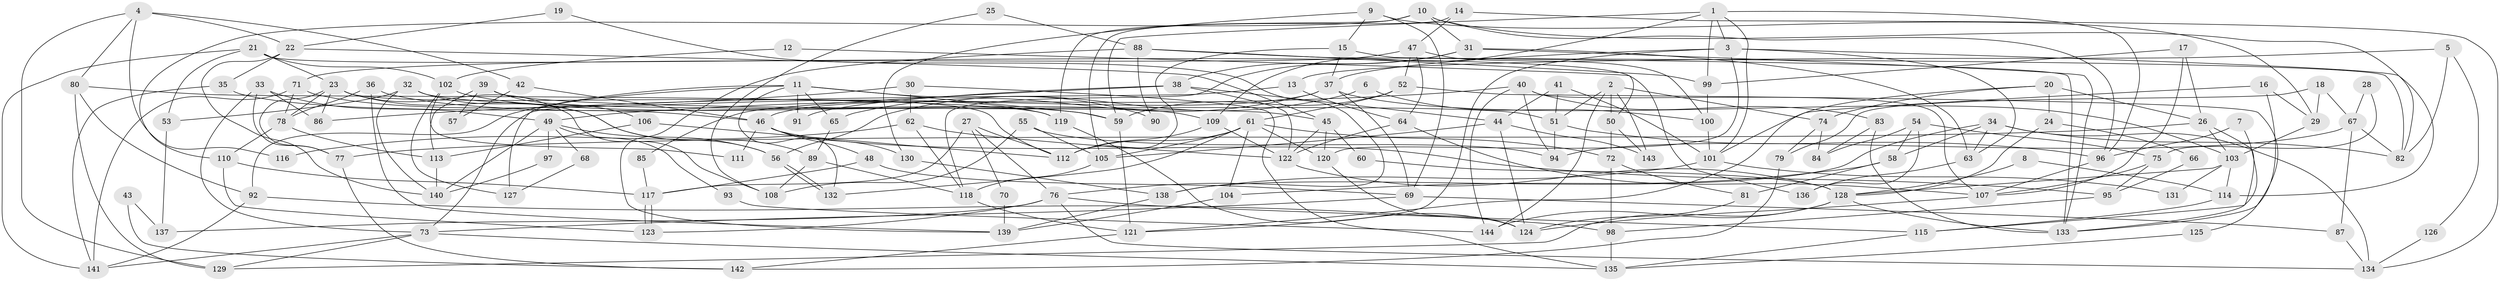 // Generated by graph-tools (version 1.1) at 2025/14/03/09/25 04:14:52]
// undirected, 144 vertices, 288 edges
graph export_dot {
graph [start="1"]
  node [color=gray90,style=filled];
  1;
  2;
  3;
  4;
  5;
  6;
  7;
  8;
  9;
  10;
  11;
  12;
  13;
  14;
  15;
  16;
  17;
  18;
  19;
  20;
  21;
  22;
  23;
  24;
  25;
  26;
  27;
  28;
  29;
  30;
  31;
  32;
  33;
  34;
  35;
  36;
  37;
  38;
  39;
  40;
  41;
  42;
  43;
  44;
  45;
  46;
  47;
  48;
  49;
  50;
  51;
  52;
  53;
  54;
  55;
  56;
  57;
  58;
  59;
  60;
  61;
  62;
  63;
  64;
  65;
  66;
  67;
  68;
  69;
  70;
  71;
  72;
  73;
  74;
  75;
  76;
  77;
  78;
  79;
  80;
  81;
  82;
  83;
  84;
  85;
  86;
  87;
  88;
  89;
  90;
  91;
  92;
  93;
  94;
  95;
  96;
  97;
  98;
  99;
  100;
  101;
  102;
  103;
  104;
  105;
  106;
  107;
  108;
  109;
  110;
  111;
  112;
  113;
  114;
  115;
  116;
  117;
  118;
  119;
  120;
  121;
  122;
  123;
  124;
  125;
  126;
  127;
  128;
  129;
  130;
  131;
  132;
  133;
  134;
  135;
  136;
  137;
  138;
  139;
  140;
  141;
  142;
  143;
  144;
  1 -- 109;
  1 -- 99;
  1 -- 3;
  1 -- 59;
  1 -- 96;
  1 -- 101;
  2 -- 50;
  2 -- 51;
  2 -- 74;
  2 -- 143;
  2 -- 144;
  3 -- 120;
  3 -- 37;
  3 -- 63;
  3 -- 114;
  3 -- 121;
  4 -- 22;
  4 -- 80;
  4 -- 42;
  4 -- 116;
  4 -- 129;
  5 -- 13;
  5 -- 82;
  5 -- 126;
  6 -- 56;
  6 -- 100;
  7 -- 96;
  7 -- 115;
  8 -- 128;
  8 -- 114;
  9 -- 15;
  9 -- 130;
  9 -- 29;
  9 -- 69;
  10 -- 119;
  10 -- 82;
  10 -- 31;
  10 -- 96;
  10 -- 110;
  11 -- 59;
  11 -- 65;
  11 -- 90;
  11 -- 91;
  11 -- 92;
  11 -- 127;
  11 -- 132;
  12 -- 102;
  12 -- 50;
  13 -- 73;
  13 -- 64;
  14 -- 47;
  14 -- 105;
  14 -- 134;
  15 -- 37;
  15 -- 112;
  15 -- 82;
  16 -- 133;
  16 -- 101;
  16 -- 29;
  17 -- 107;
  17 -- 26;
  17 -- 99;
  18 -- 29;
  18 -- 67;
  18 -- 79;
  19 -- 22;
  19 -- 76;
  20 -- 26;
  20 -- 74;
  20 -- 24;
  20 -- 121;
  21 -- 23;
  21 -- 141;
  21 -- 53;
  21 -- 102;
  21 -- 136;
  22 -- 35;
  22 -- 140;
  22 -- 45;
  23 -- 112;
  23 -- 78;
  23 -- 77;
  23 -- 86;
  23 -- 89;
  23 -- 108;
  24 -- 128;
  24 -- 66;
  25 -- 108;
  25 -- 88;
  26 -- 103;
  26 -- 77;
  26 -- 133;
  27 -- 117;
  27 -- 76;
  27 -- 70;
  27 -- 112;
  28 -- 75;
  28 -- 67;
  29 -- 103;
  30 -- 135;
  30 -- 62;
  30 -- 86;
  31 -- 63;
  31 -- 38;
  31 -- 118;
  31 -- 133;
  32 -- 51;
  32 -- 140;
  32 -- 53;
  32 -- 56;
  33 -- 49;
  33 -- 86;
  33 -- 73;
  33 -- 77;
  34 -- 63;
  34 -- 82;
  34 -- 58;
  34 -- 134;
  34 -- 138;
  35 -- 141;
  35 -- 46;
  36 -- 78;
  36 -- 59;
  36 -- 139;
  37 -- 103;
  37 -- 46;
  37 -- 65;
  37 -- 69;
  38 -- 44;
  38 -- 85;
  38 -- 91;
  38 -- 122;
  39 -- 45;
  39 -- 106;
  39 -- 57;
  39 -- 113;
  40 -- 144;
  40 -- 94;
  40 -- 49;
  40 -- 83;
  40 -- 107;
  41 -- 101;
  41 -- 44;
  41 -- 51;
  42 -- 46;
  42 -- 57;
  43 -- 142;
  43 -- 137;
  44 -- 124;
  44 -- 105;
  44 -- 143;
  45 -- 122;
  45 -- 60;
  45 -- 120;
  46 -- 95;
  46 -- 48;
  46 -- 111;
  46 -- 130;
  47 -- 52;
  47 -- 64;
  47 -- 71;
  47 -- 100;
  48 -- 69;
  48 -- 117;
  49 -- 56;
  49 -- 68;
  49 -- 93;
  49 -- 97;
  49 -- 140;
  50 -- 72;
  50 -- 143;
  51 -- 96;
  51 -- 94;
  52 -- 59;
  52 -- 61;
  52 -- 125;
  53 -- 137;
  54 -- 84;
  54 -- 58;
  54 -- 75;
  54 -- 136;
  55 -- 108;
  55 -- 105;
  55 -- 94;
  56 -- 132;
  56 -- 132;
  58 -- 104;
  58 -- 81;
  59 -- 121;
  60 -- 128;
  61 -- 72;
  61 -- 132;
  61 -- 104;
  61 -- 105;
  61 -- 112;
  61 -- 120;
  62 -- 118;
  62 -- 122;
  62 -- 116;
  63 -- 136;
  64 -- 122;
  64 -- 107;
  65 -- 89;
  66 -- 95;
  67 -- 94;
  67 -- 87;
  67 -- 82;
  68 -- 127;
  69 -- 73;
  69 -- 87;
  70 -- 139;
  71 -- 141;
  71 -- 78;
  71 -- 119;
  72 -- 98;
  72 -- 81;
  73 -- 129;
  73 -- 135;
  73 -- 141;
  74 -- 79;
  74 -- 84;
  75 -- 107;
  75 -- 95;
  76 -- 123;
  76 -- 134;
  76 -- 115;
  76 -- 137;
  77 -- 142;
  78 -- 110;
  78 -- 113;
  79 -- 142;
  80 -- 119;
  80 -- 129;
  80 -- 92;
  81 -- 124;
  83 -- 133;
  83 -- 84;
  85 -- 117;
  87 -- 134;
  88 -- 139;
  88 -- 133;
  88 -- 90;
  88 -- 99;
  89 -- 118;
  89 -- 108;
  92 -- 98;
  92 -- 141;
  93 -- 144;
  95 -- 98;
  96 -- 107;
  97 -- 140;
  98 -- 135;
  99 -- 100;
  100 -- 101;
  101 -- 131;
  101 -- 138;
  102 -- 109;
  102 -- 111;
  102 -- 127;
  103 -- 128;
  103 -- 114;
  103 -- 131;
  104 -- 139;
  105 -- 118;
  106 -- 113;
  106 -- 112;
  107 -- 124;
  109 -- 112;
  109 -- 122;
  110 -- 117;
  110 -- 123;
  113 -- 140;
  114 -- 115;
  115 -- 135;
  117 -- 123;
  117 -- 123;
  118 -- 121;
  119 -- 124;
  120 -- 124;
  121 -- 142;
  122 -- 128;
  125 -- 135;
  126 -- 134;
  128 -- 133;
  128 -- 129;
  128 -- 144;
  130 -- 138;
  138 -- 139;
}
